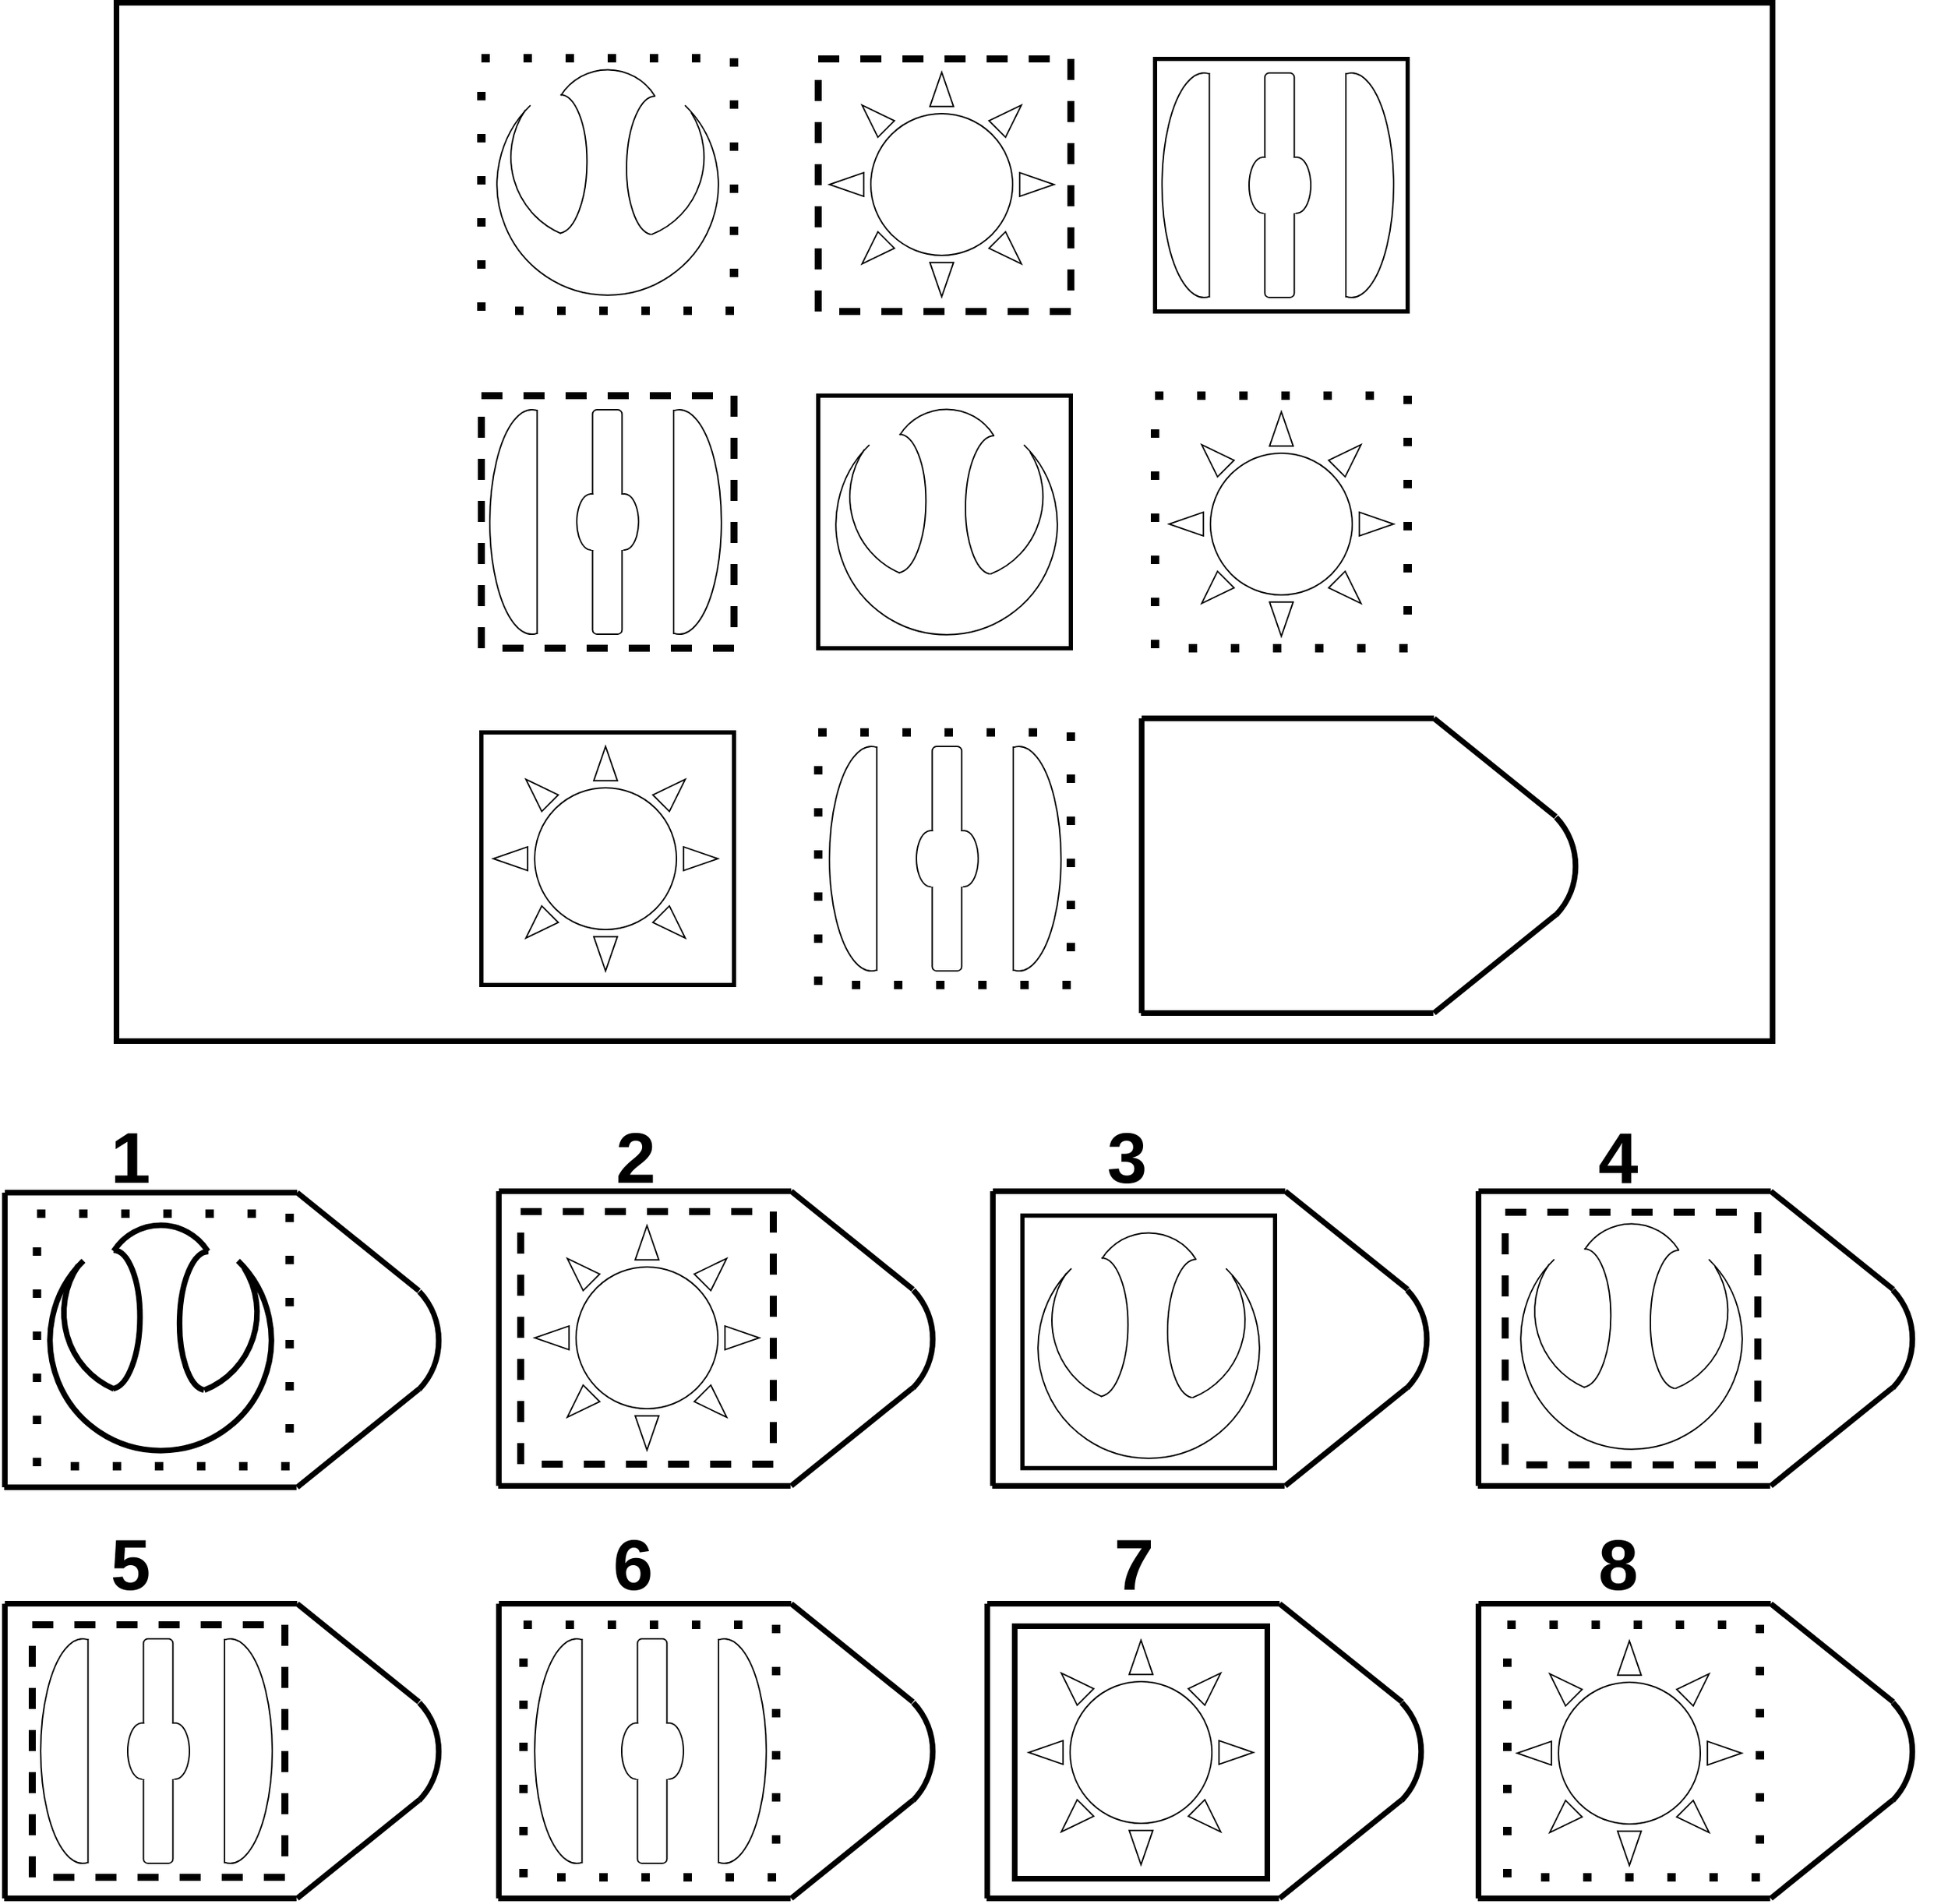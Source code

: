 <mxfile version="12.9.8" type="device"><diagram id="jTlcm5212ejPxisd4ZpB" name="Page-1"><mxGraphModel dx="3058" dy="1454" grid="1" gridSize="10" guides="1" tooltips="1" connect="1" arrows="1" fold="1" page="1" pageScale="1" pageWidth="827" pageHeight="1169" math="0" shadow="0"><root><mxCell id="0"/><mxCell id="1" parent="0"/><mxCell id="a99gFTxW3mXKU8yOzHTS-123" value="" style="rounded=0;whiteSpace=wrap;html=1;strokeColor=#000000;strokeWidth=4;fillColor=none;" parent="1" vertex="1"><mxGeometry x="-100" y="400" width="1180" height="740" as="geometry"/></mxCell><mxCell id="a99gFTxW3mXKU8yOzHTS-37" value="" style="whiteSpace=wrap;html=1;aspect=fixed;strokeColor=#000000;strokeWidth=6;fillColor=none;dashed=1;dashPattern=1 4;" parent="1" vertex="1"><mxGeometry x="640" y="680" width="180" height="180" as="geometry"/></mxCell><mxCell id="a99gFTxW3mXKU8yOzHTS-38" value="" style="whiteSpace=wrap;html=1;aspect=fixed;strokeColor=#000000;strokeWidth=3;fillColor=none;" parent="1" vertex="1"><mxGeometry x="400" y="680" width="180" height="180" as="geometry"/></mxCell><mxCell id="a99gFTxW3mXKU8yOzHTS-39" value="" style="whiteSpace=wrap;html=1;aspect=fixed;strokeColor=#000000;strokeWidth=3;fillColor=none;" parent="1" vertex="1"><mxGeometry x="640" y="440" width="180" height="180" as="geometry"/></mxCell><mxCell id="a99gFTxW3mXKU8yOzHTS-40" value="" style="whiteSpace=wrap;html=1;aspect=fixed;strokeColor=#000000;strokeWidth=3;fillColor=none;" parent="1" vertex="1"><mxGeometry x="160" y="920" width="180" height="180" as="geometry"/></mxCell><mxCell id="a99gFTxW3mXKU8yOzHTS-41" value="" style="whiteSpace=wrap;html=1;aspect=fixed;strokeColor=#000000;strokeWidth=5;fillColor=none;dashed=1;perimeterSpacing=1;" parent="1" vertex="1"><mxGeometry x="400" y="440" width="180" height="180" as="geometry"/></mxCell><mxCell id="a99gFTxW3mXKU8yOzHTS-42" value="" style="whiteSpace=wrap;html=1;aspect=fixed;strokeColor=#000000;strokeWidth=5;fillColor=none;dashed=1;perimeterSpacing=1;" parent="1" vertex="1"><mxGeometry x="160" y="680" width="180" height="180" as="geometry"/></mxCell><mxCell id="a99gFTxW3mXKU8yOzHTS-44" value="" style="whiteSpace=wrap;html=1;aspect=fixed;strokeColor=#000000;strokeWidth=6;fillColor=none;dashed=1;dashPattern=1 4;" parent="1" vertex="1"><mxGeometry x="400" y="920" width="180" height="180" as="geometry"/></mxCell><mxCell id="a99gFTxW3mXKU8yOzHTS-48" value="" style="group" parent="1" vertex="1" connectable="0"><mxGeometry x="138.503" y="418.003" width="223" height="223" as="geometry"/></mxCell><mxCell id="a99gFTxW3mXKU8yOzHTS-49" value="" style="verticalLabelPosition=bottom;verticalAlign=top;html=1;shape=mxgraph.basic.arc;startAngle=0.248;endAngle=0.002;direction=east;rotation=315;" parent="a99gFTxW3mXKU8yOzHTS-48" vertex="1"><mxGeometry x="32.658" y="32.658" width="157.685" height="157.685" as="geometry"/></mxCell><mxCell id="a99gFTxW3mXKU8yOzHTS-50" value="" style="verticalLabelPosition=bottom;verticalAlign=top;html=1;shape=mxgraph.basic.arc;startAngle=0.657;endAngle=0.938;rotation=1;direction=west;" parent="a99gFTxW3mXKU8yOzHTS-48" vertex="1"><mxGeometry x="62.223" y="32.658" width="117.919" height="118.609" as="geometry"/></mxCell><mxCell id="a99gFTxW3mXKU8yOzHTS-51" value="" style="verticalLabelPosition=bottom;verticalAlign=top;html=1;shape=mxgraph.basic.arc;startAngle=0.657;endAngle=0.938;rotation=1;direction=west;flipH=1;" parent="a99gFTxW3mXKU8yOzHTS-48" vertex="1"><mxGeometry x="42.513" y="32.658" width="117.919" height="118.609" as="geometry"/></mxCell><mxCell id="a99gFTxW3mXKU8yOzHTS-52" value="" style="verticalLabelPosition=bottom;verticalAlign=top;html=1;shape=mxgraph.basic.arc;startAngle=0.5;endAngle=0.988;rotation=1;direction=west;" parent="a99gFTxW3mXKU8yOzHTS-48" vertex="1"><mxGeometry x="57.296" y="47.441" width="39.421" height="98.898" as="geometry"/></mxCell><mxCell id="a99gFTxW3mXKU8yOzHTS-53" value="" style="verticalLabelPosition=bottom;verticalAlign=top;html=1;shape=mxgraph.basic.arc;startAngle=0.5;endAngle=0.988;rotation=1;direction=west;flipH=1;" parent="a99gFTxW3mXKU8yOzHTS-48" vertex="1"><mxGeometry x="124.952" y="48.426" width="39.421" height="98.898" as="geometry"/></mxCell><mxCell id="a99gFTxW3mXKU8yOzHTS-54" value="" style="verticalLabelPosition=bottom;verticalAlign=top;html=1;shape=mxgraph.basic.arc;startAngle=0.839;endAngle=0.162;" parent="a99gFTxW3mXKU8yOzHTS-48" vertex="1"><mxGeometry x="72.079" y="29.701" width="78.842" height="78.497" as="geometry"/></mxCell><mxCell id="a99gFTxW3mXKU8yOzHTS-62" value="" style="whiteSpace=wrap;html=1;aspect=fixed;strokeColor=#000000;strokeWidth=6;fillColor=none;dashed=1;dashPattern=1 4;" parent="a99gFTxW3mXKU8yOzHTS-48" vertex="1"><mxGeometry x="21.497" y="21.497" width="180" height="180" as="geometry"/></mxCell><mxCell id="a99gFTxW3mXKU8yOzHTS-70" value="" style="group" parent="1" vertex="1" connectable="0"><mxGeometry x="380.003" y="660.003" width="223" height="223" as="geometry"/></mxCell><mxCell id="a99gFTxW3mXKU8yOzHTS-71" value="" style="verticalLabelPosition=bottom;verticalAlign=top;html=1;shape=mxgraph.basic.arc;startAngle=0.248;endAngle=0.002;direction=east;rotation=315;" parent="a99gFTxW3mXKU8yOzHTS-70" vertex="1"><mxGeometry x="32.658" y="32.658" width="157.685" height="157.685" as="geometry"/></mxCell><mxCell id="a99gFTxW3mXKU8yOzHTS-72" value="" style="verticalLabelPosition=bottom;verticalAlign=top;html=1;shape=mxgraph.basic.arc;startAngle=0.657;endAngle=0.938;rotation=1;direction=west;" parent="a99gFTxW3mXKU8yOzHTS-70" vertex="1"><mxGeometry x="62.223" y="32.658" width="117.919" height="118.609" as="geometry"/></mxCell><mxCell id="a99gFTxW3mXKU8yOzHTS-73" value="" style="verticalLabelPosition=bottom;verticalAlign=top;html=1;shape=mxgraph.basic.arc;startAngle=0.657;endAngle=0.938;rotation=1;direction=west;flipH=1;" parent="a99gFTxW3mXKU8yOzHTS-70" vertex="1"><mxGeometry x="42.513" y="32.658" width="117.919" height="118.609" as="geometry"/></mxCell><mxCell id="a99gFTxW3mXKU8yOzHTS-74" value="" style="verticalLabelPosition=bottom;verticalAlign=top;html=1;shape=mxgraph.basic.arc;startAngle=0.5;endAngle=0.988;rotation=1;direction=west;" parent="a99gFTxW3mXKU8yOzHTS-70" vertex="1"><mxGeometry x="57.296" y="47.441" width="39.421" height="98.898" as="geometry"/></mxCell><mxCell id="a99gFTxW3mXKU8yOzHTS-75" value="" style="verticalLabelPosition=bottom;verticalAlign=top;html=1;shape=mxgraph.basic.arc;startAngle=0.5;endAngle=0.988;rotation=1;direction=west;flipH=1;" parent="a99gFTxW3mXKU8yOzHTS-70" vertex="1"><mxGeometry x="124.952" y="48.426" width="39.421" height="98.898" as="geometry"/></mxCell><mxCell id="a99gFTxW3mXKU8yOzHTS-76" value="" style="verticalLabelPosition=bottom;verticalAlign=top;html=1;shape=mxgraph.basic.arc;startAngle=0.839;endAngle=0.162;" parent="a99gFTxW3mXKU8yOzHTS-70" vertex="1"><mxGeometry x="72.079" y="29.701" width="78.842" height="78.497" as="geometry"/></mxCell><mxCell id="a99gFTxW3mXKU8yOzHTS-78" value="" style="group" parent="1" vertex="1" connectable="0"><mxGeometry x="166" y="690" width="164.99" height="160" as="geometry"/></mxCell><mxCell id="a99gFTxW3mXKU8yOzHTS-79" value="" style="verticalLabelPosition=bottom;verticalAlign=top;html=1;shape=mxgraph.basic.arc;startAngle=0.479;endAngle=0.021;rotation=-180;" parent="a99gFTxW3mXKU8yOzHTS-78" vertex="1"><mxGeometry x="104.99" width="60" height="160" as="geometry"/></mxCell><mxCell id="a99gFTxW3mXKU8yOzHTS-80" value="" style="endArrow=none;html=1;" parent="a99gFTxW3mXKU8yOzHTS-78" edge="1"><mxGeometry width="50" height="50" relative="1" as="geometry"><mxPoint x="130.99" as="sourcePoint"/><mxPoint x="130.99" y="160" as="targetPoint"/></mxGeometry></mxCell><mxCell id="a99gFTxW3mXKU8yOzHTS-81" value="" style="rounded=1;whiteSpace=wrap;html=1;rotation=90;fillColor=none;" parent="a99gFTxW3mXKU8yOzHTS-78" vertex="1"><mxGeometry x="3.72" y="69.5" width="160" height="21" as="geometry"/></mxCell><mxCell id="a99gFTxW3mXKU8yOzHTS-82" value="" style="verticalLabelPosition=bottom;verticalAlign=top;html=1;shape=mxgraph.basic.arc;startAngle=0.479;endAngle=0.021;" parent="a99gFTxW3mXKU8yOzHTS-78" vertex="1"><mxGeometry width="60" height="160" as="geometry"/></mxCell><mxCell id="a99gFTxW3mXKU8yOzHTS-83" value="" style="endArrow=none;html=1;" parent="a99gFTxW3mXKU8yOzHTS-78" edge="1"><mxGeometry width="50" height="50" relative="1" as="geometry"><mxPoint x="33.72" y="160" as="sourcePoint"/><mxPoint x="33.72" as="targetPoint"/></mxGeometry></mxCell><mxCell id="a99gFTxW3mXKU8yOzHTS-84" value="" style="verticalLabelPosition=bottom;verticalAlign=top;html=1;shape=mxgraph.basic.arc;startAngle=0.466;endAngle=0.029;strokeWidth=1;fillColor=#000000;" parent="a99gFTxW3mXKU8yOzHTS-78" vertex="1"><mxGeometry x="61.99" y="60" width="20" height="40" as="geometry"/></mxCell><mxCell id="a99gFTxW3mXKU8yOzHTS-85" value="" style="verticalLabelPosition=bottom;verticalAlign=top;html=1;shape=mxgraph.basic.arc;startAngle=0.466;endAngle=0.029;strokeWidth=1;fillColor=#000000;direction=west;" parent="a99gFTxW3mXKU8yOzHTS-78" vertex="1"><mxGeometry x="85.99" y="60" width="20" height="40" as="geometry"/></mxCell><mxCell id="a99gFTxW3mXKU8yOzHTS-86" value="" style="rounded=0;whiteSpace=wrap;html=1;strokeWidth=1;fillColor=#FFFFFF;strokeColor=none;" parent="a99gFTxW3mXKU8yOzHTS-78" vertex="1"><mxGeometry x="72.22" y="60.5" width="23" height="39.5" as="geometry"/></mxCell><mxCell id="a99gFTxW3mXKU8yOzHTS-87" value="" style="group" parent="1" vertex="1" connectable="0"><mxGeometry x="408" y="930" width="164.99" height="160" as="geometry"/></mxCell><mxCell id="a99gFTxW3mXKU8yOzHTS-88" value="" style="verticalLabelPosition=bottom;verticalAlign=top;html=1;shape=mxgraph.basic.arc;startAngle=0.479;endAngle=0.021;rotation=-180;" parent="a99gFTxW3mXKU8yOzHTS-87" vertex="1"><mxGeometry x="104.99" width="60" height="160" as="geometry"/></mxCell><mxCell id="a99gFTxW3mXKU8yOzHTS-89" value="" style="endArrow=none;html=1;" parent="a99gFTxW3mXKU8yOzHTS-87" edge="1"><mxGeometry width="50" height="50" relative="1" as="geometry"><mxPoint x="130.99" as="sourcePoint"/><mxPoint x="130.99" y="160" as="targetPoint"/></mxGeometry></mxCell><mxCell id="a99gFTxW3mXKU8yOzHTS-90" value="" style="rounded=1;whiteSpace=wrap;html=1;rotation=90;fillColor=none;" parent="a99gFTxW3mXKU8yOzHTS-87" vertex="1"><mxGeometry x="3.72" y="69.5" width="160" height="21" as="geometry"/></mxCell><mxCell id="a99gFTxW3mXKU8yOzHTS-91" value="" style="verticalLabelPosition=bottom;verticalAlign=top;html=1;shape=mxgraph.basic.arc;startAngle=0.479;endAngle=0.021;" parent="a99gFTxW3mXKU8yOzHTS-87" vertex="1"><mxGeometry width="60" height="160" as="geometry"/></mxCell><mxCell id="a99gFTxW3mXKU8yOzHTS-92" value="" style="endArrow=none;html=1;" parent="a99gFTxW3mXKU8yOzHTS-87" edge="1"><mxGeometry width="50" height="50" relative="1" as="geometry"><mxPoint x="33.72" y="160" as="sourcePoint"/><mxPoint x="33.72" as="targetPoint"/></mxGeometry></mxCell><mxCell id="a99gFTxW3mXKU8yOzHTS-93" value="" style="verticalLabelPosition=bottom;verticalAlign=top;html=1;shape=mxgraph.basic.arc;startAngle=0.466;endAngle=0.029;strokeWidth=1;fillColor=#000000;" parent="a99gFTxW3mXKU8yOzHTS-87" vertex="1"><mxGeometry x="61.99" y="60" width="20" height="40" as="geometry"/></mxCell><mxCell id="a99gFTxW3mXKU8yOzHTS-94" value="" style="verticalLabelPosition=bottom;verticalAlign=top;html=1;shape=mxgraph.basic.arc;startAngle=0.466;endAngle=0.029;strokeWidth=1;fillColor=#000000;direction=west;" parent="a99gFTxW3mXKU8yOzHTS-87" vertex="1"><mxGeometry x="85.99" y="60" width="20" height="40" as="geometry"/></mxCell><mxCell id="a99gFTxW3mXKU8yOzHTS-95" value="" style="rounded=0;whiteSpace=wrap;html=1;strokeWidth=1;fillColor=#FFFFFF;strokeColor=none;" parent="a99gFTxW3mXKU8yOzHTS-87" vertex="1"><mxGeometry x="72.22" y="60.5" width="23" height="39.5" as="geometry"/></mxCell><mxCell id="a99gFTxW3mXKU8yOzHTS-96" value="" style="group" parent="1" vertex="1" connectable="0"><mxGeometry x="645" y="450" width="164.99" height="160" as="geometry"/></mxCell><mxCell id="a99gFTxW3mXKU8yOzHTS-97" value="" style="verticalLabelPosition=bottom;verticalAlign=top;html=1;shape=mxgraph.basic.arc;startAngle=0.479;endAngle=0.021;rotation=-180;" parent="a99gFTxW3mXKU8yOzHTS-96" vertex="1"><mxGeometry x="104.99" width="60" height="160" as="geometry"/></mxCell><mxCell id="a99gFTxW3mXKU8yOzHTS-98" value="" style="endArrow=none;html=1;" parent="a99gFTxW3mXKU8yOzHTS-96" edge="1"><mxGeometry width="50" height="50" relative="1" as="geometry"><mxPoint x="130.99" as="sourcePoint"/><mxPoint x="130.99" y="160" as="targetPoint"/></mxGeometry></mxCell><mxCell id="a99gFTxW3mXKU8yOzHTS-99" value="" style="rounded=1;whiteSpace=wrap;html=1;rotation=90;fillColor=none;" parent="a99gFTxW3mXKU8yOzHTS-96" vertex="1"><mxGeometry x="3.72" y="69.5" width="160" height="21" as="geometry"/></mxCell><mxCell id="a99gFTxW3mXKU8yOzHTS-100" value="" style="verticalLabelPosition=bottom;verticalAlign=top;html=1;shape=mxgraph.basic.arc;startAngle=0.479;endAngle=0.021;" parent="a99gFTxW3mXKU8yOzHTS-96" vertex="1"><mxGeometry width="60" height="160" as="geometry"/></mxCell><mxCell id="a99gFTxW3mXKU8yOzHTS-101" value="" style="endArrow=none;html=1;" parent="a99gFTxW3mXKU8yOzHTS-96" edge="1"><mxGeometry width="50" height="50" relative="1" as="geometry"><mxPoint x="33.72" y="160" as="sourcePoint"/><mxPoint x="33.72" as="targetPoint"/></mxGeometry></mxCell><mxCell id="a99gFTxW3mXKU8yOzHTS-102" value="" style="verticalLabelPosition=bottom;verticalAlign=top;html=1;shape=mxgraph.basic.arc;startAngle=0.466;endAngle=0.029;strokeWidth=1;fillColor=#000000;" parent="a99gFTxW3mXKU8yOzHTS-96" vertex="1"><mxGeometry x="61.99" y="60" width="20" height="40" as="geometry"/></mxCell><mxCell id="a99gFTxW3mXKU8yOzHTS-103" value="" style="verticalLabelPosition=bottom;verticalAlign=top;html=1;shape=mxgraph.basic.arc;startAngle=0.466;endAngle=0.029;strokeWidth=1;fillColor=#000000;direction=west;" parent="a99gFTxW3mXKU8yOzHTS-96" vertex="1"><mxGeometry x="85.99" y="60" width="20" height="40" as="geometry"/></mxCell><mxCell id="a99gFTxW3mXKU8yOzHTS-104" value="" style="rounded=0;whiteSpace=wrap;html=1;strokeWidth=1;fillColor=#FFFFFF;strokeColor=none;" parent="a99gFTxW3mXKU8yOzHTS-96" vertex="1"><mxGeometry x="72.22" y="60.5" width="23" height="39.5" as="geometry"/></mxCell><mxCell id="a99gFTxW3mXKU8yOzHTS-105" value="" style="verticalLabelPosition=bottom;verticalAlign=top;html=1;shape=mxgraph.basic.sun" parent="1" vertex="1"><mxGeometry x="408" y="449.5" width="160" height="160" as="geometry"/></mxCell><mxCell id="a99gFTxW3mXKU8yOzHTS-106" value="" style="verticalLabelPosition=bottom;verticalAlign=top;html=1;shape=mxgraph.basic.sun" parent="1" vertex="1"><mxGeometry x="650" y="691.5" width="160" height="160" as="geometry"/></mxCell><mxCell id="a99gFTxW3mXKU8yOzHTS-107" value="" style="verticalLabelPosition=bottom;verticalAlign=top;html=1;shape=mxgraph.basic.sun" parent="1" vertex="1"><mxGeometry x="168.49" y="930" width="160" height="160" as="geometry"/></mxCell><mxCell id="a99gFTxW3mXKU8yOzHTS-271" value="&lt;h1&gt;&lt;font style=&quot;font-size: 51px&quot;&gt;1&lt;/font&gt;&lt;/h1&gt;" style="text;html=1;strokeColor=none;fillColor=none;align=center;verticalAlign=middle;whiteSpace=wrap;rounded=0;" parent="1" vertex="1"><mxGeometry x="-130" y="1193" width="80" height="60" as="geometry"/></mxCell><mxCell id="a99gFTxW3mXKU8yOzHTS-272" value="&lt;h1&gt;&lt;font style=&quot;font-size: 51px&quot;&gt;2&lt;/font&gt;&lt;/h1&gt;" style="text;html=1;strokeColor=none;fillColor=none;align=center;verticalAlign=middle;whiteSpace=wrap;rounded=0;" parent="1" vertex="1"><mxGeometry x="230" y="1193" width="80" height="60" as="geometry"/></mxCell><mxCell id="a99gFTxW3mXKU8yOzHTS-273" value="&lt;h1&gt;&lt;font style=&quot;font-size: 51px&quot;&gt;3&lt;/font&gt;&lt;/h1&gt;" style="text;html=1;strokeColor=none;fillColor=none;align=center;verticalAlign=middle;whiteSpace=wrap;rounded=0;" parent="1" vertex="1"><mxGeometry x="580" y="1193" width="80" height="60" as="geometry"/></mxCell><mxCell id="a99gFTxW3mXKU8yOzHTS-274" value="&lt;h1&gt;&lt;font style=&quot;font-size: 51px&quot;&gt;4&lt;/font&gt;&lt;/h1&gt;" style="text;html=1;strokeColor=none;fillColor=none;align=center;verticalAlign=middle;whiteSpace=wrap;rounded=0;" parent="1" vertex="1"><mxGeometry x="930" y="1193" width="80" height="60" as="geometry"/></mxCell><mxCell id="a99gFTxW3mXKU8yOzHTS-275" value="&lt;h1&gt;&lt;font style=&quot;font-size: 51px&quot;&gt;5&lt;/font&gt;&lt;/h1&gt;" style="text;html=1;strokeColor=none;fillColor=none;align=center;verticalAlign=middle;whiteSpace=wrap;rounded=0;" parent="1" vertex="1"><mxGeometry x="-130" y="1483" width="80" height="60" as="geometry"/></mxCell><mxCell id="a99gFTxW3mXKU8yOzHTS-276" value="&lt;h1&gt;&lt;font style=&quot;font-size: 51px&quot;&gt;6&lt;/font&gt;&lt;/h1&gt;" style="text;html=1;strokeColor=none;fillColor=none;align=center;verticalAlign=middle;whiteSpace=wrap;rounded=0;" parent="1" vertex="1"><mxGeometry x="228.49" y="1483" width="80" height="60" as="geometry"/></mxCell><mxCell id="a99gFTxW3mXKU8yOzHTS-277" value="&lt;h1&gt;&lt;font style=&quot;font-size: 51px&quot;&gt;7&lt;/font&gt;&lt;/h1&gt;" style="text;html=1;strokeColor=none;fillColor=none;align=center;verticalAlign=middle;whiteSpace=wrap;rounded=0;" parent="1" vertex="1"><mxGeometry x="585" y="1483" width="80" height="60" as="geometry"/></mxCell><mxCell id="a99gFTxW3mXKU8yOzHTS-278" value="&lt;h1&gt;&lt;font style=&quot;font-size: 51px&quot;&gt;8&lt;/font&gt;&lt;/h1&gt;" style="text;html=1;strokeColor=none;fillColor=none;align=center;verticalAlign=middle;whiteSpace=wrap;rounded=0;" parent="1" vertex="1"><mxGeometry x="930" y="1483" width="80" height="60" as="geometry"/></mxCell><mxCell id="F0drjsCCyr315PbRlWJ0-1" value="" style="group" parent="1" vertex="1" connectable="0"><mxGeometry x="630" y="910" width="330.562" height="210" as="geometry"/></mxCell><mxCell id="a99gFTxW3mXKU8yOzHTS-109" value="" style="endArrow=none;html=1;strokeWidth=4;" parent="F0drjsCCyr315PbRlWJ0-1" edge="1"><mxGeometry width="50" height="50" relative="1" as="geometry"><mxPoint x="0.451" y="210" as="sourcePoint"/><mxPoint x="0.451" as="targetPoint"/></mxGeometry></mxCell><mxCell id="a99gFTxW3mXKU8yOzHTS-110" value="" style="endArrow=none;html=1;strokeWidth=4;" parent="F0drjsCCyr315PbRlWJ0-1" edge="1"><mxGeometry width="50" height="50" relative="1" as="geometry"><mxPoint x="208.744" as="sourcePoint"/><mxPoint x="0.451" as="targetPoint"/></mxGeometry></mxCell><mxCell id="a99gFTxW3mXKU8yOzHTS-111" value="" style="endArrow=none;html=1;strokeWidth=4;" parent="F0drjsCCyr315PbRlWJ0-1" edge="1"><mxGeometry width="50" height="50" relative="1" as="geometry"><mxPoint x="208.293" y="210" as="sourcePoint"/><mxPoint y="210" as="targetPoint"/></mxGeometry></mxCell><mxCell id="a99gFTxW3mXKU8yOzHTS-112" value="" style="endArrow=none;html=1;strokeWidth=4;" parent="F0drjsCCyr315PbRlWJ0-1" edge="1"><mxGeometry width="50" height="50" relative="1" as="geometry"><mxPoint x="208.744" as="sourcePoint"/><mxPoint x="295.533" y="70" as="targetPoint"/></mxGeometry></mxCell><mxCell id="a99gFTxW3mXKU8yOzHTS-113" value="" style="endArrow=none;html=1;strokeWidth=4;" parent="F0drjsCCyr315PbRlWJ0-1" edge="1"><mxGeometry width="50" height="50" relative="1" as="geometry"><mxPoint x="295.533" y="140" as="sourcePoint"/><mxPoint x="208.744" y="210" as="targetPoint"/></mxGeometry></mxCell><mxCell id="a99gFTxW3mXKU8yOzHTS-114" value="" style="verticalLabelPosition=bottom;verticalAlign=top;html=1;shape=mxgraph.basic.arc;startAngle=0.755;endAngle=0.997;fillColor=none;direction=west;rotation=315;strokeWidth=4;" parent="F0drjsCCyr315PbRlWJ0-1" vertex="1"><mxGeometry x="208.744" y="54.25" width="100.675" height="101.5" as="geometry"/></mxCell><mxCell id="a99gFTxW3mXKU8yOzHTS-186" value="" style="verticalLabelPosition=bottom;verticalAlign=top;html=1;shape=mxgraph.basic.arc;startAngle=0.755;endAngle=0.997;fillColor=none;direction=west;rotation=315;strokeWidth=4;" parent="1" vertex="1"><mxGeometry x="28.744" y="1302.25" width="100.675" height="101.5" as="geometry"/></mxCell><mxCell id="a99gFTxW3mXKU8yOzHTS-130" value="" style="verticalLabelPosition=bottom;verticalAlign=top;html=1;shape=mxgraph.basic.arc;startAngle=0.755;endAngle=0.997;fillColor=none;direction=west;rotation=315;strokeWidth=4;" parent="1" vertex="1"><mxGeometry x="28.744" y="1595.25" width="100.675" height="101.5" as="geometry"/></mxCell><mxCell id="a99gFTxW3mXKU8yOzHTS-193" value="" style="verticalLabelPosition=bottom;verticalAlign=top;html=1;shape=mxgraph.basic.arc;startAngle=0.755;endAngle=0.997;fillColor=none;direction=west;rotation=315;strokeWidth=4;" parent="1" vertex="1"><mxGeometry x="380.744" y="1595.25" width="100.675" height="101.5" as="geometry"/></mxCell><mxCell id="a99gFTxW3mXKU8yOzHTS-144" value="" style="verticalLabelPosition=bottom;verticalAlign=top;html=1;shape=mxgraph.basic.arc;startAngle=0.755;endAngle=0.997;fillColor=none;direction=west;rotation=315;strokeWidth=4;" parent="1" vertex="1"><mxGeometry x="732.744" y="1301.25" width="100.675" height="101.5" as="geometry"/></mxCell><mxCell id="a99gFTxW3mXKU8yOzHTS-137" value="" style="verticalLabelPosition=bottom;verticalAlign=top;html=1;shape=mxgraph.basic.arc;startAngle=0.755;endAngle=0.997;fillColor=none;direction=west;rotation=315;strokeWidth=4;" parent="1" vertex="1"><mxGeometry x="380.744" y="1301.25" width="100.675" height="101.5" as="geometry"/></mxCell><mxCell id="F0drjsCCyr315PbRlWJ0-4" value="" style="group" parent="1" vertex="1" connectable="0"><mxGeometry x="870" y="1541" width="330.562" height="210" as="geometry"/></mxCell><mxCell id="a99gFTxW3mXKU8yOzHTS-202" value="" style="endArrow=none;html=1;strokeWidth=4;" parent="F0drjsCCyr315PbRlWJ0-4" edge="1"><mxGeometry width="50" height="50" relative="1" as="geometry"><mxPoint x="0.451" y="210" as="sourcePoint"/><mxPoint x="0.451" as="targetPoint"/></mxGeometry></mxCell><mxCell id="a99gFTxW3mXKU8yOzHTS-203" value="" style="endArrow=none;html=1;strokeWidth=4;" parent="F0drjsCCyr315PbRlWJ0-4" edge="1"><mxGeometry width="50" height="50" relative="1" as="geometry"><mxPoint x="208.744" as="sourcePoint"/><mxPoint x="0.451" as="targetPoint"/></mxGeometry></mxCell><mxCell id="a99gFTxW3mXKU8yOzHTS-204" value="" style="endArrow=none;html=1;strokeWidth=4;" parent="F0drjsCCyr315PbRlWJ0-4" edge="1"><mxGeometry width="50" height="50" relative="1" as="geometry"><mxPoint x="208.293" y="210" as="sourcePoint"/><mxPoint y="210" as="targetPoint"/></mxGeometry></mxCell><mxCell id="a99gFTxW3mXKU8yOzHTS-205" value="" style="endArrow=none;html=1;strokeWidth=4;" parent="F0drjsCCyr315PbRlWJ0-4" edge="1"><mxGeometry width="50" height="50" relative="1" as="geometry"><mxPoint x="208.744" as="sourcePoint"/><mxPoint x="296" y="70" as="targetPoint"/></mxGeometry></mxCell><mxCell id="a99gFTxW3mXKU8yOzHTS-206" value="" style="endArrow=none;html=1;strokeWidth=4;" parent="F0drjsCCyr315PbRlWJ0-4" edge="1"><mxGeometry width="50" height="50" relative="1" as="geometry"><mxPoint x="295.533" y="140" as="sourcePoint"/><mxPoint x="208.744" y="210" as="targetPoint"/></mxGeometry></mxCell><mxCell id="a99gFTxW3mXKU8yOzHTS-207" value="" style="verticalLabelPosition=bottom;verticalAlign=top;html=1;shape=mxgraph.basic.arc;startAngle=0.755;endAngle=0.997;fillColor=none;direction=west;rotation=315;strokeWidth=4;" parent="F0drjsCCyr315PbRlWJ0-4" vertex="1"><mxGeometry x="208.744" y="54.25" width="100.675" height="101.5" as="geometry"/></mxCell><mxCell id="a99gFTxW3mXKU8yOzHTS-259" value="" style="whiteSpace=wrap;html=1;aspect=fixed;strokeColor=#000000;strokeWidth=6;fillColor=none;dashed=1;dashPattern=1 4;" parent="F0drjsCCyr315PbRlWJ0-4" vertex="1"><mxGeometry x="21" y="15" width="180" height="180" as="geometry"/></mxCell><mxCell id="a99gFTxW3mXKU8yOzHTS-260" value="" style="verticalLabelPosition=bottom;verticalAlign=top;html=1;shape=mxgraph.basic.sun;strokeWidth=1;" parent="F0drjsCCyr315PbRlWJ0-4" vertex="1"><mxGeometry x="28" y="26.5" width="160" height="160" as="geometry"/></mxCell><mxCell id="F0drjsCCyr315PbRlWJ0-5" value="" style="group" parent="1" vertex="1" connectable="0"><mxGeometry x="520" y="1541" width="330.562" height="210" as="geometry"/></mxCell><mxCell id="a99gFTxW3mXKU8yOzHTS-195" value="" style="endArrow=none;html=1;strokeWidth=4;" parent="F0drjsCCyr315PbRlWJ0-5" edge="1"><mxGeometry width="50" height="50" relative="1" as="geometry"><mxPoint x="0.451" y="210" as="sourcePoint"/><mxPoint x="0.451" as="targetPoint"/></mxGeometry></mxCell><mxCell id="a99gFTxW3mXKU8yOzHTS-196" value="" style="endArrow=none;html=1;strokeWidth=4;" parent="F0drjsCCyr315PbRlWJ0-5" edge="1"><mxGeometry width="50" height="50" relative="1" as="geometry"><mxPoint x="208.744" as="sourcePoint"/><mxPoint x="0.451" as="targetPoint"/></mxGeometry></mxCell><mxCell id="a99gFTxW3mXKU8yOzHTS-197" value="" style="endArrow=none;html=1;strokeWidth=4;" parent="F0drjsCCyr315PbRlWJ0-5" edge="1"><mxGeometry width="50" height="50" relative="1" as="geometry"><mxPoint x="208.293" y="210" as="sourcePoint"/><mxPoint y="210" as="targetPoint"/></mxGeometry></mxCell><mxCell id="a99gFTxW3mXKU8yOzHTS-198" value="" style="endArrow=none;html=1;strokeWidth=4;" parent="F0drjsCCyr315PbRlWJ0-5" edge="1"><mxGeometry width="50" height="50" relative="1" as="geometry"><mxPoint x="208.744" as="sourcePoint"/><mxPoint x="296" y="70" as="targetPoint"/></mxGeometry></mxCell><mxCell id="a99gFTxW3mXKU8yOzHTS-199" value="" style="endArrow=none;html=1;strokeWidth=4;" parent="F0drjsCCyr315PbRlWJ0-5" edge="1"><mxGeometry width="50" height="50" relative="1" as="geometry"><mxPoint x="295.533" y="140" as="sourcePoint"/><mxPoint x="208.744" y="210" as="targetPoint"/></mxGeometry></mxCell><mxCell id="a99gFTxW3mXKU8yOzHTS-200" value="" style="verticalLabelPosition=bottom;verticalAlign=top;html=1;shape=mxgraph.basic.arc;startAngle=0.755;endAngle=0.997;fillColor=none;direction=west;rotation=315;strokeWidth=4;" parent="F0drjsCCyr315PbRlWJ0-5" vertex="1"><mxGeometry x="208.744" y="54.25" width="100.675" height="101.5" as="geometry"/></mxCell><mxCell id="a99gFTxW3mXKU8yOzHTS-257" value="" style="whiteSpace=wrap;html=1;aspect=fixed;strokeColor=#000000;strokeWidth=4;fillColor=none;" parent="F0drjsCCyr315PbRlWJ0-5" vertex="1"><mxGeometry x="20" y="16" width="180" height="180" as="geometry"/></mxCell><mxCell id="9DyObMU_oQo6grCuhXIt-2" value="" style="verticalLabelPosition=bottom;verticalAlign=top;html=1;shape=mxgraph.basic.sun;strokeWidth=1;" vertex="1" parent="F0drjsCCyr315PbRlWJ0-5"><mxGeometry x="30" y="26" width="160" height="160" as="geometry"/></mxCell><mxCell id="F0drjsCCyr315PbRlWJ0-6" value="" style="group" parent="1" vertex="1" connectable="0"><mxGeometry x="172" y="1541" width="295.533" height="210" as="geometry"/></mxCell><mxCell id="a99gFTxW3mXKU8yOzHTS-188" value="" style="endArrow=none;html=1;strokeWidth=4;" parent="F0drjsCCyr315PbRlWJ0-6" edge="1"><mxGeometry width="50" height="50" relative="1" as="geometry"><mxPoint x="0.451" y="210" as="sourcePoint"/><mxPoint x="0.451" as="targetPoint"/></mxGeometry></mxCell><mxCell id="a99gFTxW3mXKU8yOzHTS-189" value="" style="endArrow=none;html=1;strokeWidth=4;" parent="F0drjsCCyr315PbRlWJ0-6" edge="1"><mxGeometry width="50" height="50" relative="1" as="geometry"><mxPoint x="208.744" as="sourcePoint"/><mxPoint x="0.451" as="targetPoint"/></mxGeometry></mxCell><mxCell id="a99gFTxW3mXKU8yOzHTS-190" value="" style="endArrow=none;html=1;strokeWidth=4;" parent="F0drjsCCyr315PbRlWJ0-6" edge="1"><mxGeometry width="50" height="50" relative="1" as="geometry"><mxPoint x="208.293" y="210" as="sourcePoint"/><mxPoint y="210" as="targetPoint"/></mxGeometry></mxCell><mxCell id="a99gFTxW3mXKU8yOzHTS-191" value="" style="endArrow=none;html=1;strokeWidth=4;" parent="F0drjsCCyr315PbRlWJ0-6" edge="1"><mxGeometry width="50" height="50" relative="1" as="geometry"><mxPoint x="208.744" as="sourcePoint"/><mxPoint x="295.533" y="70" as="targetPoint"/></mxGeometry></mxCell><mxCell id="a99gFTxW3mXKU8yOzHTS-192" value="" style="endArrow=none;html=1;strokeWidth=4;" parent="F0drjsCCyr315PbRlWJ0-6" edge="1"><mxGeometry width="50" height="50" relative="1" as="geometry"><mxPoint x="295.533" y="140" as="sourcePoint"/><mxPoint x="208.744" y="210" as="targetPoint"/></mxGeometry></mxCell><mxCell id="a99gFTxW3mXKU8yOzHTS-247" value="" style="whiteSpace=wrap;html=1;aspect=fixed;strokeColor=#000000;strokeWidth=6;fillColor=none;dashed=1;dashPattern=1 4;" parent="F0drjsCCyr315PbRlWJ0-6" vertex="1"><mxGeometry x="18" y="15" width="180" height="180" as="geometry"/></mxCell><mxCell id="a99gFTxW3mXKU8yOzHTS-248" value="" style="group;strokeWidth=4;" parent="F0drjsCCyr315PbRlWJ0-6" vertex="1" connectable="0"><mxGeometry x="26" y="25" width="164.99" height="160" as="geometry"/></mxCell><mxCell id="a99gFTxW3mXKU8yOzHTS-249" value="" style="verticalLabelPosition=bottom;verticalAlign=top;html=1;shape=mxgraph.basic.arc;startAngle=0.479;endAngle=0.021;rotation=-180;" parent="a99gFTxW3mXKU8yOzHTS-248" vertex="1"><mxGeometry x="104.99" width="60" height="160" as="geometry"/></mxCell><mxCell id="a99gFTxW3mXKU8yOzHTS-250" value="" style="endArrow=none;html=1;" parent="a99gFTxW3mXKU8yOzHTS-248" edge="1"><mxGeometry width="50" height="50" relative="1" as="geometry"><mxPoint x="130.99" as="sourcePoint"/><mxPoint x="130.99" y="160" as="targetPoint"/></mxGeometry></mxCell><mxCell id="a99gFTxW3mXKU8yOzHTS-251" value="" style="rounded=1;whiteSpace=wrap;html=1;rotation=90;fillColor=none;" parent="a99gFTxW3mXKU8yOzHTS-248" vertex="1"><mxGeometry x="3.72" y="69.5" width="160" height="21" as="geometry"/></mxCell><mxCell id="a99gFTxW3mXKU8yOzHTS-252" value="" style="verticalLabelPosition=bottom;verticalAlign=top;html=1;shape=mxgraph.basic.arc;startAngle=0.479;endAngle=0.021;" parent="a99gFTxW3mXKU8yOzHTS-248" vertex="1"><mxGeometry width="60" height="160" as="geometry"/></mxCell><mxCell id="a99gFTxW3mXKU8yOzHTS-253" value="" style="endArrow=none;html=1;" parent="a99gFTxW3mXKU8yOzHTS-248" edge="1"><mxGeometry width="50" height="50" relative="1" as="geometry"><mxPoint x="33.72" y="160" as="sourcePoint"/><mxPoint x="33.72" as="targetPoint"/></mxGeometry></mxCell><mxCell id="a99gFTxW3mXKU8yOzHTS-254" value="" style="verticalLabelPosition=bottom;verticalAlign=top;html=1;shape=mxgraph.basic.arc;startAngle=0.466;endAngle=0.029;strokeWidth=1;fillColor=#000000;" parent="a99gFTxW3mXKU8yOzHTS-248" vertex="1"><mxGeometry x="61.99" y="60" width="20" height="40" as="geometry"/></mxCell><mxCell id="a99gFTxW3mXKU8yOzHTS-255" value="" style="verticalLabelPosition=bottom;verticalAlign=top;html=1;shape=mxgraph.basic.arc;startAngle=0.466;endAngle=0.029;strokeWidth=1;fillColor=#000000;direction=west;" parent="a99gFTxW3mXKU8yOzHTS-248" vertex="1"><mxGeometry x="85.99" y="60" width="20" height="40" as="geometry"/></mxCell><mxCell id="a99gFTxW3mXKU8yOzHTS-256" value="" style="rounded=0;whiteSpace=wrap;html=1;strokeWidth=1;fillColor=#FFFFFF;strokeColor=none;" parent="a99gFTxW3mXKU8yOzHTS-248" vertex="1"><mxGeometry x="72.22" y="60.5" width="23" height="39.5" as="geometry"/></mxCell><mxCell id="F0drjsCCyr315PbRlWJ0-7" value="" style="group" parent="1" vertex="1" connectable="0"><mxGeometry x="-180" y="1541" width="295.533" height="210" as="geometry"/></mxCell><mxCell id="a99gFTxW3mXKU8yOzHTS-125" value="" style="endArrow=none;html=1;strokeWidth=4;" parent="F0drjsCCyr315PbRlWJ0-7" edge="1"><mxGeometry width="50" height="50" relative="1" as="geometry"><mxPoint x="0.451" y="210" as="sourcePoint"/><mxPoint x="0.451" as="targetPoint"/></mxGeometry></mxCell><mxCell id="a99gFTxW3mXKU8yOzHTS-126" value="" style="endArrow=none;html=1;strokeWidth=4;" parent="F0drjsCCyr315PbRlWJ0-7" edge="1"><mxGeometry width="50" height="50" relative="1" as="geometry"><mxPoint x="208.744" as="sourcePoint"/><mxPoint x="0.451" as="targetPoint"/></mxGeometry></mxCell><mxCell id="a99gFTxW3mXKU8yOzHTS-127" value="" style="endArrow=none;html=1;strokeWidth=4;" parent="F0drjsCCyr315PbRlWJ0-7" edge="1"><mxGeometry width="50" height="50" relative="1" as="geometry"><mxPoint x="208.293" y="210" as="sourcePoint"/><mxPoint y="210" as="targetPoint"/></mxGeometry></mxCell><mxCell id="a99gFTxW3mXKU8yOzHTS-128" value="" style="endArrow=none;html=1;strokeWidth=4;" parent="F0drjsCCyr315PbRlWJ0-7" edge="1"><mxGeometry width="50" height="50" relative="1" as="geometry"><mxPoint x="208.744" as="sourcePoint"/><mxPoint x="295.533" y="70" as="targetPoint"/></mxGeometry></mxCell><mxCell id="a99gFTxW3mXKU8yOzHTS-129" value="" style="endArrow=none;html=1;strokeWidth=4;" parent="F0drjsCCyr315PbRlWJ0-7" edge="1"><mxGeometry width="50" height="50" relative="1" as="geometry"><mxPoint x="295.533" y="140" as="sourcePoint"/><mxPoint x="208.744" y="210" as="targetPoint"/></mxGeometry></mxCell><mxCell id="a99gFTxW3mXKU8yOzHTS-237" value="" style="whiteSpace=wrap;html=1;aspect=fixed;strokeColor=#000000;strokeWidth=5;fillColor=none;dashed=1;perimeterSpacing=1;" parent="F0drjsCCyr315PbRlWJ0-7" vertex="1"><mxGeometry x="20" y="15" width="180" height="180" as="geometry"/></mxCell><mxCell id="a99gFTxW3mXKU8yOzHTS-238" value="" style="group;strokeWidth=5;" parent="F0drjsCCyr315PbRlWJ0-7" vertex="1" connectable="0"><mxGeometry x="26" y="25" width="164.99" height="160" as="geometry"/></mxCell><mxCell id="a99gFTxW3mXKU8yOzHTS-239" value="" style="verticalLabelPosition=bottom;verticalAlign=top;html=1;shape=mxgraph.basic.arc;startAngle=0.479;endAngle=0.021;rotation=-180;" parent="a99gFTxW3mXKU8yOzHTS-238" vertex="1"><mxGeometry x="104.99" width="60" height="160" as="geometry"/></mxCell><mxCell id="a99gFTxW3mXKU8yOzHTS-240" value="" style="endArrow=none;html=1;" parent="a99gFTxW3mXKU8yOzHTS-238" edge="1"><mxGeometry width="50" height="50" relative="1" as="geometry"><mxPoint x="130.99" as="sourcePoint"/><mxPoint x="130.99" y="160" as="targetPoint"/></mxGeometry></mxCell><mxCell id="a99gFTxW3mXKU8yOzHTS-241" value="" style="rounded=1;whiteSpace=wrap;html=1;rotation=90;fillColor=none;" parent="a99gFTxW3mXKU8yOzHTS-238" vertex="1"><mxGeometry x="3.72" y="69.5" width="160" height="21" as="geometry"/></mxCell><mxCell id="a99gFTxW3mXKU8yOzHTS-242" value="" style="verticalLabelPosition=bottom;verticalAlign=top;html=1;shape=mxgraph.basic.arc;startAngle=0.479;endAngle=0.021;" parent="a99gFTxW3mXKU8yOzHTS-238" vertex="1"><mxGeometry width="60" height="160" as="geometry"/></mxCell><mxCell id="a99gFTxW3mXKU8yOzHTS-243" value="" style="endArrow=none;html=1;" parent="a99gFTxW3mXKU8yOzHTS-238" edge="1"><mxGeometry width="50" height="50" relative="1" as="geometry"><mxPoint x="33.72" y="160" as="sourcePoint"/><mxPoint x="33.72" as="targetPoint"/></mxGeometry></mxCell><mxCell id="a99gFTxW3mXKU8yOzHTS-244" value="" style="verticalLabelPosition=bottom;verticalAlign=top;html=1;shape=mxgraph.basic.arc;startAngle=0.466;endAngle=0.029;strokeWidth=1;fillColor=#000000;" parent="a99gFTxW3mXKU8yOzHTS-238" vertex="1"><mxGeometry x="61.99" y="60" width="20" height="40" as="geometry"/></mxCell><mxCell id="a99gFTxW3mXKU8yOzHTS-245" value="" style="verticalLabelPosition=bottom;verticalAlign=top;html=1;shape=mxgraph.basic.arc;startAngle=0.466;endAngle=0.029;strokeWidth=1;fillColor=#000000;direction=west;" parent="a99gFTxW3mXKU8yOzHTS-238" vertex="1"><mxGeometry x="85.99" y="60" width="20" height="40" as="geometry"/></mxCell><mxCell id="a99gFTxW3mXKU8yOzHTS-246" value="" style="rounded=0;whiteSpace=wrap;html=1;strokeWidth=1;fillColor=#FFFFFF;strokeColor=none;" parent="a99gFTxW3mXKU8yOzHTS-238" vertex="1"><mxGeometry x="72.22" y="60.5" width="23" height="39.5" as="geometry"/></mxCell><mxCell id="F0drjsCCyr315PbRlWJ0-8" value="" style="group" parent="1" vertex="1" connectable="0"><mxGeometry x="868.003" y="1240.503" width="332.559" height="223" as="geometry"/></mxCell><mxCell id="F0drjsCCyr315PbRlWJ0-2" value="" style="group" parent="F0drjsCCyr315PbRlWJ0-8" vertex="1" connectable="0"><mxGeometry width="332.559" height="223" as="geometry"/></mxCell><mxCell id="a99gFTxW3mXKU8yOzHTS-146" value="" style="endArrow=none;html=1;strokeWidth=4;" parent="F0drjsCCyr315PbRlWJ0-2" edge="1"><mxGeometry width="50" height="50" relative="1" as="geometry"><mxPoint x="2.448" y="216.497" as="sourcePoint"/><mxPoint x="2.448" y="6.497" as="targetPoint"/></mxGeometry></mxCell><mxCell id="a99gFTxW3mXKU8yOzHTS-147" value="" style="endArrow=none;html=1;strokeWidth=4;" parent="F0drjsCCyr315PbRlWJ0-2" edge="1"><mxGeometry width="50" height="50" relative="1" as="geometry"><mxPoint x="210.742" y="6.497" as="sourcePoint"/><mxPoint x="2.448" y="6.497" as="targetPoint"/></mxGeometry></mxCell><mxCell id="a99gFTxW3mXKU8yOzHTS-148" value="" style="endArrow=none;html=1;strokeWidth=4;" parent="F0drjsCCyr315PbRlWJ0-2" edge="1"><mxGeometry width="50" height="50" relative="1" as="geometry"><mxPoint x="210.29" y="216.497" as="sourcePoint"/><mxPoint x="1.997" y="216.497" as="targetPoint"/></mxGeometry></mxCell><mxCell id="a99gFTxW3mXKU8yOzHTS-149" value="" style="endArrow=none;html=1;strokeWidth=4;" parent="F0drjsCCyr315PbRlWJ0-2" edge="1"><mxGeometry width="50" height="50" relative="1" as="geometry"><mxPoint x="210.742" y="6.497" as="sourcePoint"/><mxPoint x="297.997" y="76.497" as="targetPoint"/></mxGeometry></mxCell><mxCell id="a99gFTxW3mXKU8yOzHTS-150" value="" style="endArrow=none;html=1;strokeWidth=4;" parent="F0drjsCCyr315PbRlWJ0-2" edge="1"><mxGeometry width="50" height="50" relative="1" as="geometry"><mxPoint x="297.53" y="146.497" as="sourcePoint"/><mxPoint x="210.742" y="216.497" as="targetPoint"/></mxGeometry></mxCell><mxCell id="a99gFTxW3mXKU8yOzHTS-151" value="" style="verticalLabelPosition=bottom;verticalAlign=top;html=1;shape=mxgraph.basic.arc;startAngle=0.755;endAngle=0.997;fillColor=none;direction=west;rotation=315;strokeWidth=4;" parent="F0drjsCCyr315PbRlWJ0-2" vertex="1"><mxGeometry x="210.742" y="60.747" width="100.675" height="101.5" as="geometry"/></mxCell><mxCell id="a99gFTxW3mXKU8yOzHTS-262" value="" style="group;strokeWidth=4;" parent="F0drjsCCyr315PbRlWJ0-2" vertex="1" connectable="0"><mxGeometry width="223" height="223" as="geometry"/></mxCell><mxCell id="a99gFTxW3mXKU8yOzHTS-263" value="" style="group" parent="a99gFTxW3mXKU8yOzHTS-262" vertex="1" connectable="0"><mxGeometry width="223" height="223" as="geometry"/></mxCell><mxCell id="a99gFTxW3mXKU8yOzHTS-264" value="" style="verticalLabelPosition=bottom;verticalAlign=top;html=1;shape=mxgraph.basic.arc;startAngle=0.248;endAngle=0.002;direction=east;rotation=315;" parent="a99gFTxW3mXKU8yOzHTS-263" vertex="1"><mxGeometry x="32.658" y="32.658" width="157.685" height="157.685" as="geometry"/></mxCell><mxCell id="a99gFTxW3mXKU8yOzHTS-265" value="" style="verticalLabelPosition=bottom;verticalAlign=top;html=1;shape=mxgraph.basic.arc;startAngle=0.657;endAngle=0.938;rotation=1;direction=west;" parent="a99gFTxW3mXKU8yOzHTS-263" vertex="1"><mxGeometry x="62.223" y="32.658" width="117.919" height="118.609" as="geometry"/></mxCell><mxCell id="a99gFTxW3mXKU8yOzHTS-266" value="" style="verticalLabelPosition=bottom;verticalAlign=top;html=1;shape=mxgraph.basic.arc;startAngle=0.657;endAngle=0.938;rotation=1;direction=west;flipH=1;" parent="a99gFTxW3mXKU8yOzHTS-263" vertex="1"><mxGeometry x="42.513" y="32.658" width="117.919" height="118.609" as="geometry"/></mxCell><mxCell id="a99gFTxW3mXKU8yOzHTS-267" value="" style="verticalLabelPosition=bottom;verticalAlign=top;html=1;shape=mxgraph.basic.arc;startAngle=0.5;endAngle=0.988;rotation=1;direction=west;" parent="a99gFTxW3mXKU8yOzHTS-263" vertex="1"><mxGeometry x="57.296" y="47.441" width="39.421" height="98.898" as="geometry"/></mxCell><mxCell id="a99gFTxW3mXKU8yOzHTS-268" value="" style="verticalLabelPosition=bottom;verticalAlign=top;html=1;shape=mxgraph.basic.arc;startAngle=0.5;endAngle=0.988;rotation=1;direction=west;flipH=1;" parent="a99gFTxW3mXKU8yOzHTS-263" vertex="1"><mxGeometry x="124.952" y="48.426" width="39.421" height="98.898" as="geometry"/></mxCell><mxCell id="a99gFTxW3mXKU8yOzHTS-269" value="" style="verticalLabelPosition=bottom;verticalAlign=top;html=1;shape=mxgraph.basic.arc;startAngle=0.839;endAngle=0.162;" parent="a99gFTxW3mXKU8yOzHTS-263" vertex="1"><mxGeometry x="72.079" y="29.701" width="78.842" height="78.497" as="geometry"/></mxCell><mxCell id="a99gFTxW3mXKU8yOzHTS-270" value="" style="whiteSpace=wrap;html=1;aspect=fixed;strokeColor=#000000;strokeWidth=5;fillColor=none;dashed=1;perimeterSpacing=1;" parent="a99gFTxW3mXKU8yOzHTS-262" vertex="1"><mxGeometry x="21.497" y="21.497" width="180" height="180" as="geometry"/></mxCell><mxCell id="F0drjsCCyr315PbRlWJ0-9" value="" style="group" parent="1" vertex="1" connectable="0"><mxGeometry x="524" y="1247" width="296" height="223.003" as="geometry"/></mxCell><mxCell id="a99gFTxW3mXKU8yOzHTS-139" value="" style="endArrow=none;html=1;strokeWidth=4;" parent="F0drjsCCyr315PbRlWJ0-9" edge="1"><mxGeometry width="50" height="50" relative="1" as="geometry"><mxPoint x="0.451" y="210" as="sourcePoint"/><mxPoint x="0.451" as="targetPoint"/></mxGeometry></mxCell><mxCell id="a99gFTxW3mXKU8yOzHTS-140" value="" style="endArrow=none;html=1;strokeWidth=4;" parent="F0drjsCCyr315PbRlWJ0-9" edge="1"><mxGeometry width="50" height="50" relative="1" as="geometry"><mxPoint x="208.744" as="sourcePoint"/><mxPoint x="0.451" as="targetPoint"/></mxGeometry></mxCell><mxCell id="a99gFTxW3mXKU8yOzHTS-141" value="" style="endArrow=none;html=1;strokeWidth=4;" parent="F0drjsCCyr315PbRlWJ0-9" edge="1"><mxGeometry width="50" height="50" relative="1" as="geometry"><mxPoint x="208.293" y="210" as="sourcePoint"/><mxPoint y="210" as="targetPoint"/></mxGeometry></mxCell><mxCell id="a99gFTxW3mXKU8yOzHTS-142" value="" style="endArrow=none;html=1;strokeWidth=4;" parent="F0drjsCCyr315PbRlWJ0-9" edge="1"><mxGeometry width="50" height="50" relative="1" as="geometry"><mxPoint x="208.744" as="sourcePoint"/><mxPoint x="296" y="70" as="targetPoint"/></mxGeometry></mxCell><mxCell id="a99gFTxW3mXKU8yOzHTS-143" value="" style="endArrow=none;html=1;strokeWidth=4;" parent="F0drjsCCyr315PbRlWJ0-9" edge="1"><mxGeometry width="50" height="50" relative="1" as="geometry"><mxPoint x="295.533" y="140" as="sourcePoint"/><mxPoint x="208.744" y="210" as="targetPoint"/></mxGeometry></mxCell><mxCell id="a99gFTxW3mXKU8yOzHTS-219" value="" style="group;strokeWidth=4;" parent="F0drjsCCyr315PbRlWJ0-9" vertex="1" connectable="0"><mxGeometry x="0.003" y="0.003" width="223" height="223" as="geometry"/></mxCell><mxCell id="a99gFTxW3mXKU8yOzHTS-220" value="" style="verticalLabelPosition=bottom;verticalAlign=top;html=1;shape=mxgraph.basic.arc;startAngle=0.248;endAngle=0.002;direction=east;rotation=315;" parent="a99gFTxW3mXKU8yOzHTS-219" vertex="1"><mxGeometry x="32.658" y="32.658" width="157.685" height="157.685" as="geometry"/></mxCell><mxCell id="a99gFTxW3mXKU8yOzHTS-221" value="" style="verticalLabelPosition=bottom;verticalAlign=top;html=1;shape=mxgraph.basic.arc;startAngle=0.657;endAngle=0.938;rotation=1;direction=west;" parent="a99gFTxW3mXKU8yOzHTS-219" vertex="1"><mxGeometry x="62.223" y="32.658" width="117.919" height="118.609" as="geometry"/></mxCell><mxCell id="a99gFTxW3mXKU8yOzHTS-222" value="" style="verticalLabelPosition=bottom;verticalAlign=top;html=1;shape=mxgraph.basic.arc;startAngle=0.657;endAngle=0.938;rotation=1;direction=west;flipH=1;" parent="a99gFTxW3mXKU8yOzHTS-219" vertex="1"><mxGeometry x="42.513" y="32.658" width="117.919" height="118.609" as="geometry"/></mxCell><mxCell id="a99gFTxW3mXKU8yOzHTS-223" value="" style="verticalLabelPosition=bottom;verticalAlign=top;html=1;shape=mxgraph.basic.arc;startAngle=0.5;endAngle=0.988;rotation=1;direction=west;" parent="a99gFTxW3mXKU8yOzHTS-219" vertex="1"><mxGeometry x="57.296" y="47.441" width="39.421" height="98.898" as="geometry"/></mxCell><mxCell id="a99gFTxW3mXKU8yOzHTS-224" value="" style="verticalLabelPosition=bottom;verticalAlign=top;html=1;shape=mxgraph.basic.arc;startAngle=0.5;endAngle=0.988;rotation=1;direction=west;flipH=1;" parent="a99gFTxW3mXKU8yOzHTS-219" vertex="1"><mxGeometry x="124.952" y="48.426" width="39.421" height="98.898" as="geometry"/></mxCell><mxCell id="a99gFTxW3mXKU8yOzHTS-225" value="" style="verticalLabelPosition=bottom;verticalAlign=top;html=1;shape=mxgraph.basic.arc;startAngle=0.839;endAngle=0.162;" parent="a99gFTxW3mXKU8yOzHTS-219" vertex="1"><mxGeometry x="72.079" y="29.701" width="78.842" height="78.497" as="geometry"/></mxCell><mxCell id="a99gFTxW3mXKU8yOzHTS-226" value="" style="whiteSpace=wrap;html=1;aspect=fixed;strokeColor=#000000;strokeWidth=3;fillColor=none;" parent="a99gFTxW3mXKU8yOzHTS-219" vertex="1"><mxGeometry x="21.497" y="17.347" width="180" height="180" as="geometry"/></mxCell><mxCell id="F0drjsCCyr315PbRlWJ0-10" value="" style="group" parent="1" vertex="1" connectable="0"><mxGeometry x="172" y="1247" width="295.533" height="210" as="geometry"/></mxCell><mxCell id="a99gFTxW3mXKU8yOzHTS-132" value="" style="endArrow=none;html=1;strokeWidth=4;" parent="F0drjsCCyr315PbRlWJ0-10" edge="1"><mxGeometry width="50" height="50" relative="1" as="geometry"><mxPoint x="0.451" y="210" as="sourcePoint"/><mxPoint x="0.451" as="targetPoint"/></mxGeometry></mxCell><mxCell id="a99gFTxW3mXKU8yOzHTS-133" value="" style="endArrow=none;html=1;strokeWidth=4;" parent="F0drjsCCyr315PbRlWJ0-10" edge="1"><mxGeometry width="50" height="50" relative="1" as="geometry"><mxPoint x="208.744" as="sourcePoint"/><mxPoint x="0.451" as="targetPoint"/></mxGeometry></mxCell><mxCell id="a99gFTxW3mXKU8yOzHTS-134" value="" style="endArrow=none;html=1;strokeWidth=4;" parent="F0drjsCCyr315PbRlWJ0-10" edge="1"><mxGeometry width="50" height="50" relative="1" as="geometry"><mxPoint x="208.293" y="210" as="sourcePoint"/><mxPoint y="210" as="targetPoint"/></mxGeometry></mxCell><mxCell id="a99gFTxW3mXKU8yOzHTS-135" value="" style="endArrow=none;html=1;strokeWidth=4;" parent="F0drjsCCyr315PbRlWJ0-10" edge="1"><mxGeometry width="50" height="50" relative="1" as="geometry"><mxPoint x="208.744" as="sourcePoint"/><mxPoint x="295.533" y="70" as="targetPoint"/></mxGeometry></mxCell><mxCell id="a99gFTxW3mXKU8yOzHTS-136" value="" style="endArrow=none;html=1;strokeWidth=4;" parent="F0drjsCCyr315PbRlWJ0-10" edge="1"><mxGeometry width="50" height="50" relative="1" as="geometry"><mxPoint x="295.533" y="140" as="sourcePoint"/><mxPoint x="208.744" y="210" as="targetPoint"/></mxGeometry></mxCell><mxCell id="a99gFTxW3mXKU8yOzHTS-217" value="" style="whiteSpace=wrap;html=1;aspect=fixed;strokeColor=#000000;strokeWidth=5;fillColor=none;dashed=1;perimeterSpacing=1;" parent="F0drjsCCyr315PbRlWJ0-10" vertex="1"><mxGeometry x="16" y="14.5" width="180" height="180" as="geometry"/></mxCell><mxCell id="9DyObMU_oQo6grCuhXIt-1" value="" style="verticalLabelPosition=bottom;verticalAlign=top;html=1;shape=mxgraph.basic.sun;strokeWidth=1;" vertex="1" parent="F0drjsCCyr315PbRlWJ0-10"><mxGeometry x="26" y="24.5" width="160" height="160" as="geometry"/></mxCell><mxCell id="F0drjsCCyr315PbRlWJ0-11" value="" style="group" parent="1" vertex="1" connectable="0"><mxGeometry x="-180" y="1241.503" width="295.533" height="223" as="geometry"/></mxCell><mxCell id="a99gFTxW3mXKU8yOzHTS-184" value="" style="endArrow=none;html=1;strokeWidth=4;" parent="F0drjsCCyr315PbRlWJ0-11" edge="1"><mxGeometry width="50" height="50" relative="1" as="geometry"><mxPoint x="208.744" y="6.497" as="sourcePoint"/><mxPoint x="295.533" y="76.497" as="targetPoint"/></mxGeometry></mxCell><mxCell id="a99gFTxW3mXKU8yOzHTS-185" value="" style="endArrow=none;html=1;strokeWidth=4;" parent="F0drjsCCyr315PbRlWJ0-11" edge="1"><mxGeometry width="50" height="50" relative="1" as="geometry"><mxPoint x="295.533" y="146.497" as="sourcePoint"/><mxPoint x="208.744" y="216.497" as="targetPoint"/></mxGeometry></mxCell><mxCell id="F0drjsCCyr315PbRlWJ0-3" value="" style="group;strokeWidth=4;" parent="F0drjsCCyr315PbRlWJ0-11" vertex="1" connectable="0"><mxGeometry width="223.003" height="223" as="geometry"/></mxCell><mxCell id="a99gFTxW3mXKU8yOzHTS-181" value="" style="endArrow=none;html=1;strokeWidth=4;" parent="F0drjsCCyr315PbRlWJ0-3" edge="1"><mxGeometry width="50" height="50" relative="1" as="geometry"><mxPoint x="0.451" y="216.497" as="sourcePoint"/><mxPoint x="0.451" y="6.497" as="targetPoint"/></mxGeometry></mxCell><mxCell id="a99gFTxW3mXKU8yOzHTS-182" value="" style="endArrow=none;html=1;strokeWidth=4;" parent="F0drjsCCyr315PbRlWJ0-3" edge="1"><mxGeometry width="50" height="50" relative="1" as="geometry"><mxPoint x="208.744" y="6.497" as="sourcePoint"/><mxPoint x="0.451" y="6.497" as="targetPoint"/></mxGeometry></mxCell><mxCell id="a99gFTxW3mXKU8yOzHTS-183" value="" style="endArrow=none;html=1;strokeWidth=4;" parent="F0drjsCCyr315PbRlWJ0-3" edge="1"><mxGeometry width="50" height="50" relative="1" as="geometry"><mxPoint x="208.293" y="216.497" as="sourcePoint"/><mxPoint y="216.497" as="targetPoint"/></mxGeometry></mxCell><mxCell id="a99gFTxW3mXKU8yOzHTS-209" value="" style="verticalLabelPosition=bottom;verticalAlign=top;html=1;shape=mxgraph.basic.arc;startAngle=0.248;endAngle=0.002;direction=east;rotation=315;strokeWidth=4;" parent="F0drjsCCyr315PbRlWJ0-3" vertex="1"><mxGeometry x="32.661" y="32.658" width="157.685" height="157.685" as="geometry"/></mxCell><mxCell id="a99gFTxW3mXKU8yOzHTS-210" value="" style="verticalLabelPosition=bottom;verticalAlign=top;html=1;shape=mxgraph.basic.arc;startAngle=0.657;endAngle=0.938;rotation=1;direction=west;strokeWidth=4;" parent="F0drjsCCyr315PbRlWJ0-3" vertex="1"><mxGeometry x="62.226" y="32.658" width="117.919" height="118.609" as="geometry"/></mxCell><mxCell id="a99gFTxW3mXKU8yOzHTS-211" value="" style="verticalLabelPosition=bottom;verticalAlign=top;html=1;shape=mxgraph.basic.arc;startAngle=0.657;endAngle=0.938;rotation=1;direction=west;flipH=1;strokeWidth=4;" parent="F0drjsCCyr315PbRlWJ0-3" vertex="1"><mxGeometry x="42.516" y="32.658" width="117.919" height="118.609" as="geometry"/></mxCell><mxCell id="a99gFTxW3mXKU8yOzHTS-212" value="" style="verticalLabelPosition=bottom;verticalAlign=top;html=1;shape=mxgraph.basic.arc;startAngle=0.5;endAngle=0.988;rotation=1;direction=west;strokeWidth=4;" parent="F0drjsCCyr315PbRlWJ0-3" vertex="1"><mxGeometry x="57.299" y="47.441" width="39.421" height="98.898" as="geometry"/></mxCell><mxCell id="a99gFTxW3mXKU8yOzHTS-213" value="" style="verticalLabelPosition=bottom;verticalAlign=top;html=1;shape=mxgraph.basic.arc;startAngle=0.5;endAngle=0.988;rotation=1;direction=west;flipH=1;strokeWidth=4;" parent="F0drjsCCyr315PbRlWJ0-3" vertex="1"><mxGeometry x="124.955" y="48.426" width="39.421" height="98.898" as="geometry"/></mxCell><mxCell id="a99gFTxW3mXKU8yOzHTS-214" value="" style="verticalLabelPosition=bottom;verticalAlign=top;html=1;shape=mxgraph.basic.arc;startAngle=0.839;endAngle=0.162;strokeWidth=4;" parent="F0drjsCCyr315PbRlWJ0-3" vertex="1"><mxGeometry x="72.082" y="29.701" width="78.842" height="78.497" as="geometry"/></mxCell><mxCell id="a99gFTxW3mXKU8yOzHTS-215" value="" style="whiteSpace=wrap;html=1;aspect=fixed;strokeColor=#000000;strokeWidth=6;fillColor=none;dashed=1;dashPattern=1 4;" parent="F0drjsCCyr315PbRlWJ0-3" vertex="1"><mxGeometry x="23.35" y="21.497" width="180" height="180" as="geometry"/></mxCell></root></mxGraphModel></diagram></mxfile>